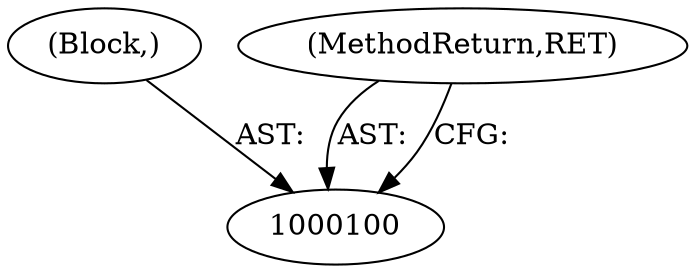 digraph "0_Android_04839626ed859623901ebd3a5fd483982186b59d_17" {
"1000101" [label="(Block,)"];
"1000102" [label="(MethodReturn,RET)"];
"1000101" -> "1000100"  [label="AST: "];
"1000102" -> "1000100"  [label="AST: "];
"1000102" -> "1000100"  [label="CFG: "];
}
